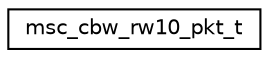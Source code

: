 digraph "Graphical Class Hierarchy"
{
 // LATEX_PDF_SIZE
  edge [fontname="Helvetica",fontsize="10",labelfontname="Helvetica",labelfontsize="10"];
  node [fontname="Helvetica",fontsize="10",shape=record];
  rankdir="LR";
  Node0 [label="msc_cbw_rw10_pkt_t",height=0.2,width=0.4,color="black", fillcolor="white", style="filled",URL="$structmsc__cbw__rw10__pkt__t.html",tooltip="CBW Packet structure for (SCSI_READ10) and (SCSI_WRITE10) requests."];
}
